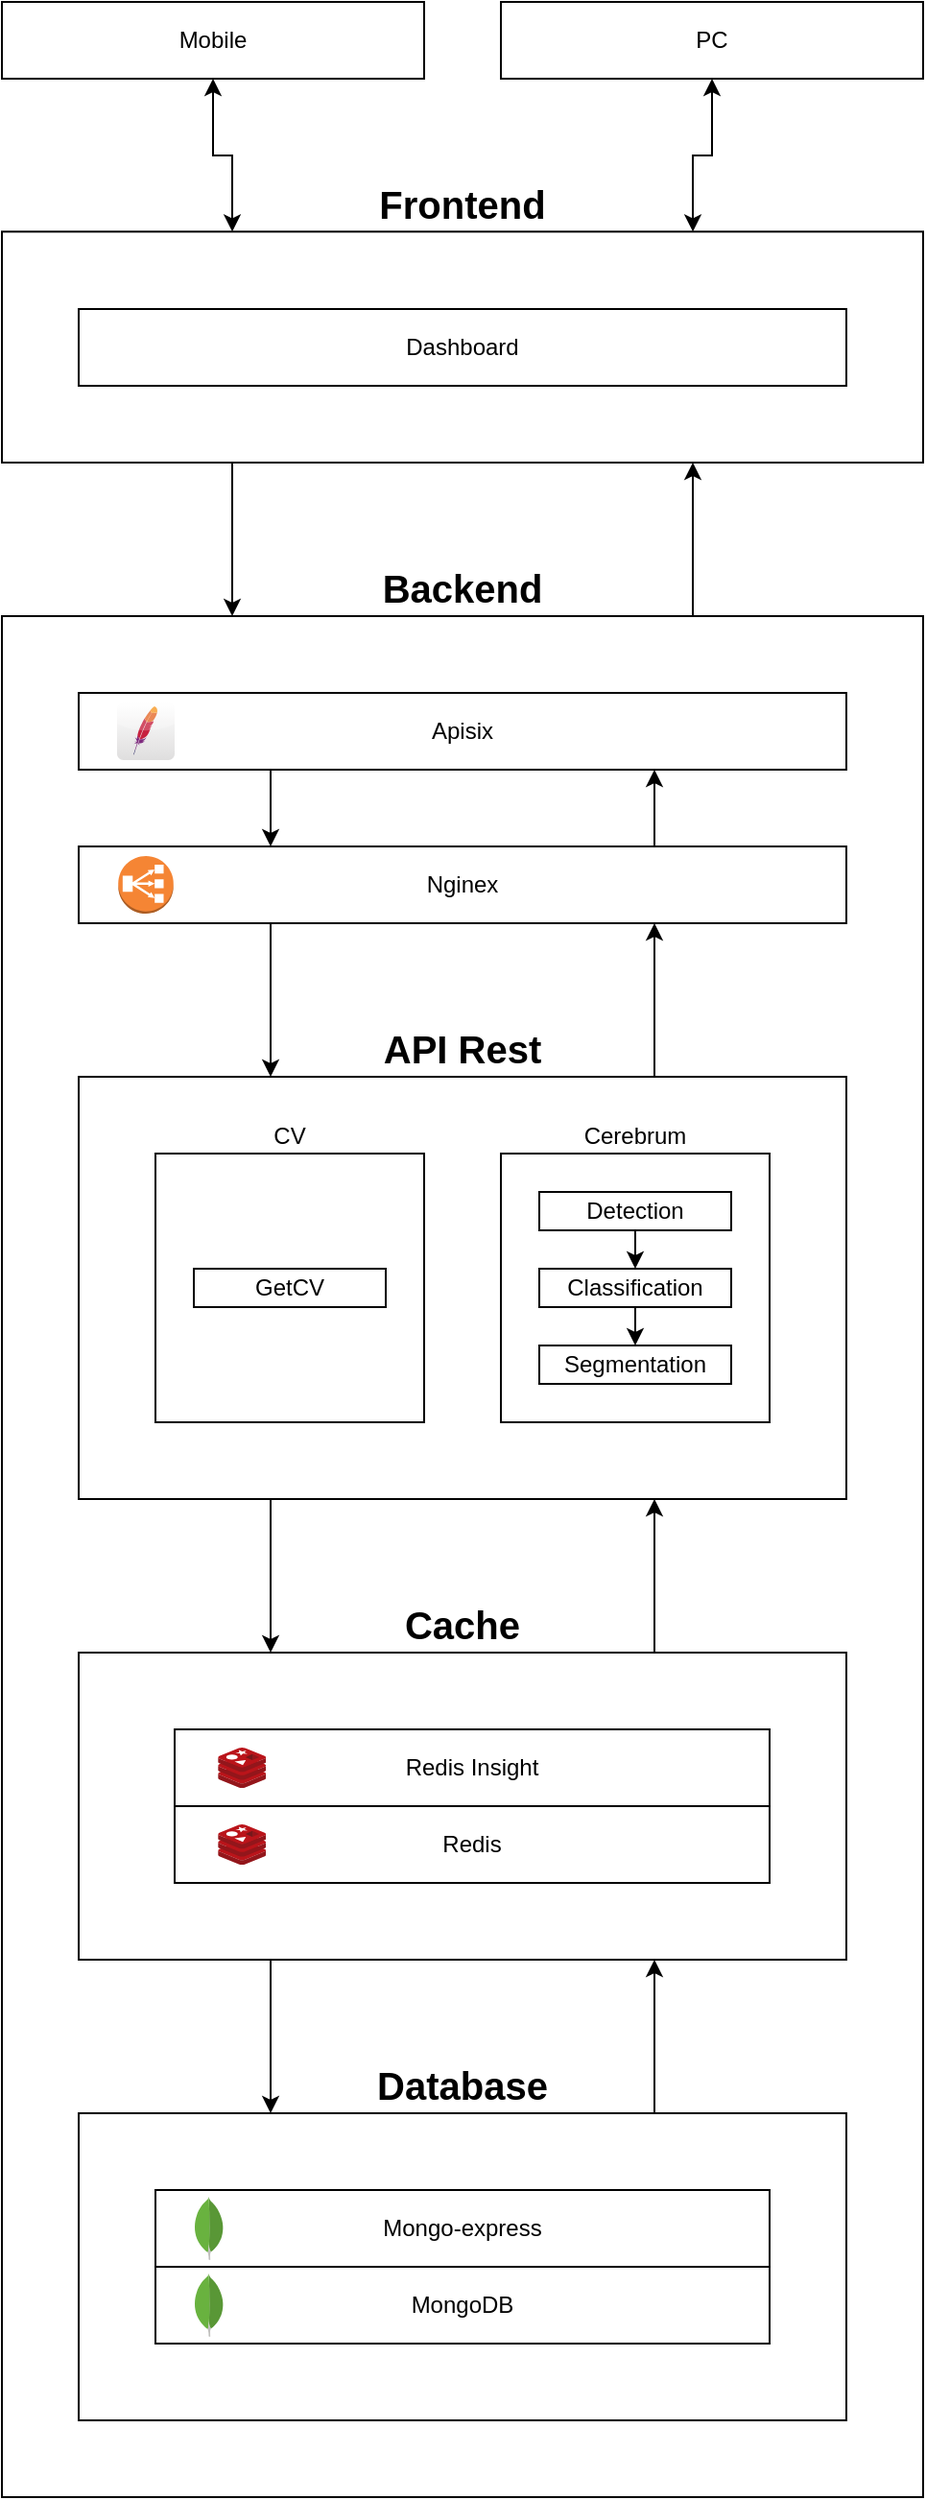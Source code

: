 <mxfile version="23.1.2" type="device">
  <diagram name="Page-1" id="IeuBFivAIxCW0HpT93x2">
    <mxGraphModel dx="1062" dy="684" grid="1" gridSize="10" guides="1" tooltips="1" connect="1" arrows="1" fold="1" page="1" pageScale="1" pageWidth="827" pageHeight="1169" math="0" shadow="0">
      <root>
        <mxCell id="0" />
        <mxCell id="1" parent="0" />
        <mxCell id="1-_AmzWg2Pqt00xlO3IF-16" value="Backend" style="rounded=0;whiteSpace=wrap;html=1;fillColor=none;labelPosition=center;verticalLabelPosition=top;align=center;verticalAlign=bottom;fontSize=20;fontStyle=1" vertex="1" parent="1">
          <mxGeometry x="40" y="320" width="480" height="980" as="geometry" />
        </mxCell>
        <mxCell id="1-_AmzWg2Pqt00xlO3IF-52" value="" style="group" vertex="1" connectable="0" parent="1">
          <mxGeometry x="80" y="560" width="400" height="220" as="geometry" />
        </mxCell>
        <mxCell id="1-_AmzWg2Pqt00xlO3IF-28" value="CV" style="rounded=0;whiteSpace=wrap;html=1;" vertex="1" parent="1-_AmzWg2Pqt00xlO3IF-52">
          <mxGeometry x="40" y="40" width="140" height="40" as="geometry" />
        </mxCell>
        <mxCell id="1-_AmzWg2Pqt00xlO3IF-21" value="" style="group" vertex="1" connectable="0" parent="1-_AmzWg2Pqt00xlO3IF-52">
          <mxGeometry width="400" height="220" as="geometry" />
        </mxCell>
        <mxCell id="1-_AmzWg2Pqt00xlO3IF-17" value="API Rest" style="rounded=0;whiteSpace=wrap;html=1;fillColor=none;labelPosition=center;verticalLabelPosition=top;align=center;verticalAlign=bottom;fontSize=20;fontStyle=1" vertex="1" parent="1-_AmzWg2Pqt00xlO3IF-21">
          <mxGeometry width="400" height="220" as="geometry" />
        </mxCell>
        <mxCell id="1-_AmzWg2Pqt00xlO3IF-47" value="" style="outlineConnect=0;dashed=0;verticalLabelPosition=bottom;verticalAlign=top;align=center;html=1;shape=mxgraph.aws3.android;fillColor=#8CC64F;gradientColor=none;" vertex="1" parent="1-_AmzWg2Pqt00xlO3IF-21">
          <mxGeometry x="60" y="45" width="26.25" height="30" as="geometry" />
        </mxCell>
        <mxCell id="1-_AmzWg2Pqt00xlO3IF-93" value="" style="group" vertex="1" connectable="0" parent="1-_AmzWg2Pqt00xlO3IF-21">
          <mxGeometry x="220" y="40" width="140" height="140" as="geometry" />
        </mxCell>
        <mxCell id="1-_AmzWg2Pqt00xlO3IF-19" value="Cerebrum" style="rounded=0;whiteSpace=wrap;html=1;labelPosition=center;verticalLabelPosition=top;align=center;verticalAlign=bottom;fontColor=default;fillColor=none;" vertex="1" parent="1-_AmzWg2Pqt00xlO3IF-93">
          <mxGeometry width="140" height="140" as="geometry" />
        </mxCell>
        <mxCell id="1-_AmzWg2Pqt00xlO3IF-78" value="Detection" style="rounded=0;whiteSpace=wrap;html=1;" vertex="1" parent="1-_AmzWg2Pqt00xlO3IF-93">
          <mxGeometry x="20" y="20" width="100" height="20" as="geometry" />
        </mxCell>
        <mxCell id="1-_AmzWg2Pqt00xlO3IF-86" value="Classification" style="rounded=0;whiteSpace=wrap;html=1;" vertex="1" parent="1-_AmzWg2Pqt00xlO3IF-93">
          <mxGeometry x="20" y="60" width="100" height="20" as="geometry" />
        </mxCell>
        <mxCell id="1-_AmzWg2Pqt00xlO3IF-89" style="edgeStyle=orthogonalEdgeStyle;rounded=0;orthogonalLoop=1;jettySize=auto;html=1;exitX=0.5;exitY=1;exitDx=0;exitDy=0;entryX=0.5;entryY=0;entryDx=0;entryDy=0;" edge="1" parent="1-_AmzWg2Pqt00xlO3IF-93" source="1-_AmzWg2Pqt00xlO3IF-78" target="1-_AmzWg2Pqt00xlO3IF-86">
          <mxGeometry relative="1" as="geometry" />
        </mxCell>
        <mxCell id="1-_AmzWg2Pqt00xlO3IF-94" value="" style="group" vertex="1" connectable="0" parent="1-_AmzWg2Pqt00xlO3IF-21">
          <mxGeometry x="40" y="40" width="140" height="140" as="geometry" />
        </mxCell>
        <mxCell id="1-_AmzWg2Pqt00xlO3IF-95" value="CV" style="rounded=0;whiteSpace=wrap;html=1;labelPosition=center;verticalLabelPosition=top;align=center;verticalAlign=bottom;fontColor=default;fillColor=default;" vertex="1" parent="1-_AmzWg2Pqt00xlO3IF-94">
          <mxGeometry width="140" height="140" as="geometry" />
        </mxCell>
        <mxCell id="1-_AmzWg2Pqt00xlO3IF-100" value="GetCV" style="rounded=0;whiteSpace=wrap;html=1;" vertex="1" parent="1-_AmzWg2Pqt00xlO3IF-94">
          <mxGeometry x="20" y="60" width="100" height="20" as="geometry" />
        </mxCell>
        <mxCell id="1-_AmzWg2Pqt00xlO3IF-55" style="edgeStyle=orthogonalEdgeStyle;rounded=0;orthogonalLoop=1;jettySize=auto;html=1;exitX=0.75;exitY=0;exitDx=0;exitDy=0;entryX=0.75;entryY=1;entryDx=0;entryDy=0;" edge="1" parent="1" source="1-_AmzWg2Pqt00xlO3IF-16" target="1-_AmzWg2Pqt00xlO3IF-2">
          <mxGeometry relative="1" as="geometry" />
        </mxCell>
        <mxCell id="1-_AmzWg2Pqt00xlO3IF-54" style="edgeStyle=orthogonalEdgeStyle;rounded=0;orthogonalLoop=1;jettySize=auto;html=1;exitX=0.25;exitY=1;exitDx=0;exitDy=0;entryX=0.25;entryY=0;entryDx=0;entryDy=0;" edge="1" parent="1" source="1-_AmzWg2Pqt00xlO3IF-2" target="1-_AmzWg2Pqt00xlO3IF-16">
          <mxGeometry relative="1" as="geometry" />
        </mxCell>
        <mxCell id="1-_AmzWg2Pqt00xlO3IF-2" value="Frontend" style="rounded=0;whiteSpace=wrap;html=1;fillColor=none;labelPosition=center;verticalLabelPosition=top;align=center;verticalAlign=bottom;fontSize=20;fontStyle=1" vertex="1" parent="1">
          <mxGeometry x="40" y="119.69" width="480" height="120.31" as="geometry" />
        </mxCell>
        <mxCell id="1-_AmzWg2Pqt00xlO3IF-56" style="edgeStyle=orthogonalEdgeStyle;rounded=0;orthogonalLoop=1;jettySize=auto;html=1;exitX=0.25;exitY=1;exitDx=0;exitDy=0;entryX=0.25;entryY=0;entryDx=0;entryDy=0;" edge="1" parent="1" source="1-_AmzWg2Pqt00xlO3IF-9" target="1-_AmzWg2Pqt00xlO3IF-18">
          <mxGeometry relative="1" as="geometry" />
        </mxCell>
        <mxCell id="1-_AmzWg2Pqt00xlO3IF-9" value="Apisix" style="rounded=0;whiteSpace=wrap;html=1;" vertex="1" parent="1">
          <mxGeometry x="80" y="360" width="400" height="40" as="geometry" />
        </mxCell>
        <mxCell id="1-_AmzWg2Pqt00xlO3IF-58" style="edgeStyle=orthogonalEdgeStyle;rounded=0;orthogonalLoop=1;jettySize=auto;html=1;exitX=0.75;exitY=0;exitDx=0;exitDy=0;entryX=0.75;entryY=1;entryDx=0;entryDy=0;" edge="1" parent="1" source="1-_AmzWg2Pqt00xlO3IF-18" target="1-_AmzWg2Pqt00xlO3IF-9">
          <mxGeometry relative="1" as="geometry" />
        </mxCell>
        <mxCell id="1-_AmzWg2Pqt00xlO3IF-59" style="edgeStyle=orthogonalEdgeStyle;rounded=0;orthogonalLoop=1;jettySize=auto;html=1;exitX=0.25;exitY=1;exitDx=0;exitDy=0;entryX=0.25;entryY=0;entryDx=0;entryDy=0;" edge="1" parent="1" source="1-_AmzWg2Pqt00xlO3IF-18" target="1-_AmzWg2Pqt00xlO3IF-17">
          <mxGeometry relative="1" as="geometry" />
        </mxCell>
        <mxCell id="1-_AmzWg2Pqt00xlO3IF-18" value="Nginex" style="rounded=0;whiteSpace=wrap;html=1;" vertex="1" parent="1">
          <mxGeometry x="80" y="440" width="400" height="40" as="geometry" />
        </mxCell>
        <mxCell id="1-_AmzWg2Pqt00xlO3IF-35" value="" style="group" vertex="1" connectable="0" parent="1">
          <mxGeometry x="80" y="860" width="400" height="160" as="geometry" />
        </mxCell>
        <mxCell id="1-_AmzWg2Pqt00xlO3IF-23" value="Cache" style="rounded=0;whiteSpace=wrap;html=1;fillColor=none;labelPosition=center;verticalLabelPosition=top;align=center;verticalAlign=bottom;fontSize=20;fontStyle=1" vertex="1" parent="1-_AmzWg2Pqt00xlO3IF-35">
          <mxGeometry width="400" height="160" as="geometry" />
        </mxCell>
        <mxCell id="1-_AmzWg2Pqt00xlO3IF-33" value="" style="group" vertex="1" connectable="0" parent="1-_AmzWg2Pqt00xlO3IF-35">
          <mxGeometry x="50" y="80" width="310" height="40" as="geometry" />
        </mxCell>
        <mxCell id="1-_AmzWg2Pqt00xlO3IF-30" value="Redis" style="rounded=0;whiteSpace=wrap;html=1;" vertex="1" parent="1-_AmzWg2Pqt00xlO3IF-33">
          <mxGeometry width="310.0" height="40" as="geometry" />
        </mxCell>
        <mxCell id="1-_AmzWg2Pqt00xlO3IF-31" value="" style="image;sketch=0;aspect=fixed;html=1;points=[];align=center;fontSize=12;image=img/lib/mscae/Cache_Redis_Product.svg;" vertex="1" parent="1-_AmzWg2Pqt00xlO3IF-33">
          <mxGeometry x="22.604" y="9.5" width="25" height="21" as="geometry" />
        </mxCell>
        <mxCell id="1-_AmzWg2Pqt00xlO3IF-34" value="" style="group" vertex="1" connectable="0" parent="1-_AmzWg2Pqt00xlO3IF-35">
          <mxGeometry x="50" y="40" width="310" height="40" as="geometry" />
        </mxCell>
        <mxCell id="1-_AmzWg2Pqt00xlO3IF-29" value="Redis Insight" style="rounded=0;whiteSpace=wrap;html=1;" vertex="1" parent="1-_AmzWg2Pqt00xlO3IF-34">
          <mxGeometry width="310.0" height="40" as="geometry" />
        </mxCell>
        <mxCell id="1-_AmzWg2Pqt00xlO3IF-32" value="" style="image;sketch=0;aspect=fixed;html=1;points=[];align=center;fontSize=12;image=img/lib/mscae/Cache_Redis_Product.svg;" vertex="1" parent="1-_AmzWg2Pqt00xlO3IF-34">
          <mxGeometry x="22.604" y="9.5" width="25" height="21" as="geometry" />
        </mxCell>
        <mxCell id="1-_AmzWg2Pqt00xlO3IF-43" value="Dashboard" style="rounded=0;whiteSpace=wrap;html=1;" vertex="1" parent="1">
          <mxGeometry x="80" y="160" width="400" height="40" as="geometry" />
        </mxCell>
        <mxCell id="1-_AmzWg2Pqt00xlO3IF-45" value="" style="dashed=0;outlineConnect=0;html=1;align=center;labelPosition=center;verticalLabelPosition=bottom;verticalAlign=top;shape=mxgraph.webicons.apache;gradientColor=#DFDEDE" vertex="1" parent="1">
          <mxGeometry x="100" y="365" width="30" height="30" as="geometry" />
        </mxCell>
        <mxCell id="1-_AmzWg2Pqt00xlO3IF-46" value="" style="outlineConnect=0;dashed=0;verticalLabelPosition=bottom;verticalAlign=top;align=center;html=1;shape=mxgraph.aws3.classic_load_balancer;fillColor=#F58534;gradientColor=none;" vertex="1" parent="1">
          <mxGeometry x="100.63" y="445" width="28.75" height="30" as="geometry" />
        </mxCell>
        <mxCell id="1-_AmzWg2Pqt00xlO3IF-60" style="edgeStyle=orthogonalEdgeStyle;rounded=0;orthogonalLoop=1;jettySize=auto;html=1;exitX=0.75;exitY=0;exitDx=0;exitDy=0;entryX=0.75;entryY=1;entryDx=0;entryDy=0;" edge="1" parent="1" source="1-_AmzWg2Pqt00xlO3IF-17" target="1-_AmzWg2Pqt00xlO3IF-18">
          <mxGeometry relative="1" as="geometry" />
        </mxCell>
        <mxCell id="1-_AmzWg2Pqt00xlO3IF-66" value="" style="group" vertex="1" connectable="0" parent="1">
          <mxGeometry x="80" y="1100" width="400" height="160" as="geometry" />
        </mxCell>
        <mxCell id="1-_AmzWg2Pqt00xlO3IF-20" value="Database" style="rounded=0;whiteSpace=wrap;html=1;fillColor=none;labelPosition=center;verticalLabelPosition=top;align=center;verticalAlign=bottom;fontSize=20;fontStyle=1" vertex="1" parent="1-_AmzWg2Pqt00xlO3IF-66">
          <mxGeometry width="400" height="160" as="geometry" />
        </mxCell>
        <mxCell id="1-_AmzWg2Pqt00xlO3IF-41" value="" style="group" vertex="1" connectable="0" parent="1-_AmzWg2Pqt00xlO3IF-66">
          <mxGeometry x="40" y="80" width="320" height="40" as="geometry" />
        </mxCell>
        <mxCell id="1-_AmzWg2Pqt00xlO3IF-39" value="MongoDB" style="rounded=0;whiteSpace=wrap;html=1;" vertex="1" parent="1-_AmzWg2Pqt00xlO3IF-41">
          <mxGeometry width="320" height="40" as="geometry" />
        </mxCell>
        <mxCell id="1-_AmzWg2Pqt00xlO3IF-40" value="" style="dashed=0;outlineConnect=0;html=1;align=center;labelPosition=center;verticalLabelPosition=bottom;verticalAlign=top;shape=mxgraph.weblogos.mongodb" vertex="1" parent="1-_AmzWg2Pqt00xlO3IF-41">
          <mxGeometry x="20" y="3.45" width="15.82" height="33.1" as="geometry" />
        </mxCell>
        <mxCell id="1-_AmzWg2Pqt00xlO3IF-42" value="" style="group" vertex="1" connectable="0" parent="1-_AmzWg2Pqt00xlO3IF-66">
          <mxGeometry x="40" y="40" width="320" height="40" as="geometry" />
        </mxCell>
        <mxCell id="1-_AmzWg2Pqt00xlO3IF-37" value="Mongo-express" style="rounded=0;whiteSpace=wrap;html=1;" vertex="1" parent="1-_AmzWg2Pqt00xlO3IF-42">
          <mxGeometry width="320" height="40" as="geometry" />
        </mxCell>
        <mxCell id="1-_AmzWg2Pqt00xlO3IF-38" value="" style="dashed=0;outlineConnect=0;html=1;align=center;labelPosition=center;verticalLabelPosition=bottom;verticalAlign=top;shape=mxgraph.weblogos.mongodb" vertex="1" parent="1-_AmzWg2Pqt00xlO3IF-42">
          <mxGeometry x="20" y="3.45" width="15.82" height="33.1" as="geometry" />
        </mxCell>
        <mxCell id="1-_AmzWg2Pqt00xlO3IF-67" style="edgeStyle=orthogonalEdgeStyle;rounded=0;orthogonalLoop=1;jettySize=auto;html=1;exitX=0.25;exitY=1;exitDx=0;exitDy=0;entryX=0.25;entryY=0;entryDx=0;entryDy=0;" edge="1" parent="1" source="1-_AmzWg2Pqt00xlO3IF-17" target="1-_AmzWg2Pqt00xlO3IF-23">
          <mxGeometry relative="1" as="geometry" />
        </mxCell>
        <mxCell id="1-_AmzWg2Pqt00xlO3IF-68" style="edgeStyle=orthogonalEdgeStyle;rounded=0;orthogonalLoop=1;jettySize=auto;html=1;exitX=0.25;exitY=1;exitDx=0;exitDy=0;entryX=0.25;entryY=0;entryDx=0;entryDy=0;" edge="1" parent="1" source="1-_AmzWg2Pqt00xlO3IF-23" target="1-_AmzWg2Pqt00xlO3IF-20">
          <mxGeometry relative="1" as="geometry" />
        </mxCell>
        <mxCell id="1-_AmzWg2Pqt00xlO3IF-69" style="edgeStyle=orthogonalEdgeStyle;rounded=0;orthogonalLoop=1;jettySize=auto;html=1;exitX=0.75;exitY=0;exitDx=0;exitDy=0;entryX=0.75;entryY=1;entryDx=0;entryDy=0;" edge="1" parent="1" source="1-_AmzWg2Pqt00xlO3IF-20" target="1-_AmzWg2Pqt00xlO3IF-23">
          <mxGeometry relative="1" as="geometry" />
        </mxCell>
        <mxCell id="1-_AmzWg2Pqt00xlO3IF-70" style="edgeStyle=orthogonalEdgeStyle;rounded=0;orthogonalLoop=1;jettySize=auto;html=1;exitX=0.75;exitY=0;exitDx=0;exitDy=0;entryX=0.75;entryY=1;entryDx=0;entryDy=0;" edge="1" parent="1" source="1-_AmzWg2Pqt00xlO3IF-23" target="1-_AmzWg2Pqt00xlO3IF-17">
          <mxGeometry relative="1" as="geometry" />
        </mxCell>
        <mxCell id="1-_AmzWg2Pqt00xlO3IF-71" value="Mobile" style="rounded=0;whiteSpace=wrap;html=1;" vertex="1" parent="1">
          <mxGeometry x="40" width="220" height="40" as="geometry" />
        </mxCell>
        <mxCell id="1-_AmzWg2Pqt00xlO3IF-73" value="PC" style="rounded=0;whiteSpace=wrap;html=1;" vertex="1" parent="1">
          <mxGeometry x="300" width="220" height="40" as="geometry" />
        </mxCell>
        <mxCell id="1-_AmzWg2Pqt00xlO3IF-75" value="" style="endArrow=classic;startArrow=classic;html=1;rounded=0;exitX=0.25;exitY=0;exitDx=0;exitDy=0;entryX=0.5;entryY=1;entryDx=0;entryDy=0;" edge="1" parent="1" source="1-_AmzWg2Pqt00xlO3IF-2" target="1-_AmzWg2Pqt00xlO3IF-71">
          <mxGeometry width="50" height="50" relative="1" as="geometry">
            <mxPoint x="260" y="90" as="sourcePoint" />
            <mxPoint x="310" y="40" as="targetPoint" />
            <Array as="points">
              <mxPoint x="160" y="80" />
              <mxPoint x="150" y="80" />
            </Array>
          </mxGeometry>
        </mxCell>
        <mxCell id="1-_AmzWg2Pqt00xlO3IF-76" value="" style="endArrow=classic;startArrow=classic;html=1;rounded=0;exitX=0.75;exitY=0;exitDx=0;exitDy=0;entryX=0.5;entryY=1;entryDx=0;entryDy=0;" edge="1" parent="1" source="1-_AmzWg2Pqt00xlO3IF-2" target="1-_AmzWg2Pqt00xlO3IF-73">
          <mxGeometry width="50" height="50" relative="1" as="geometry">
            <mxPoint x="419" y="119.69" as="sourcePoint" />
            <mxPoint x="409" y="39.69" as="targetPoint" />
            <Array as="points">
              <mxPoint x="400" y="80" />
              <mxPoint x="410" y="80" />
            </Array>
          </mxGeometry>
        </mxCell>
        <mxCell id="1-_AmzWg2Pqt00xlO3IF-87" value="Segmentation" style="rounded=0;whiteSpace=wrap;html=1;" vertex="1" parent="1">
          <mxGeometry x="320" y="700" width="100" height="20" as="geometry" />
        </mxCell>
        <mxCell id="1-_AmzWg2Pqt00xlO3IF-90" style="edgeStyle=orthogonalEdgeStyle;rounded=0;orthogonalLoop=1;jettySize=auto;html=1;exitX=0.5;exitY=1;exitDx=0;exitDy=0;entryX=0.5;entryY=0;entryDx=0;entryDy=0;" edge="1" parent="1" source="1-_AmzWg2Pqt00xlO3IF-86" target="1-_AmzWg2Pqt00xlO3IF-87">
          <mxGeometry relative="1" as="geometry" />
        </mxCell>
      </root>
    </mxGraphModel>
  </diagram>
</mxfile>
